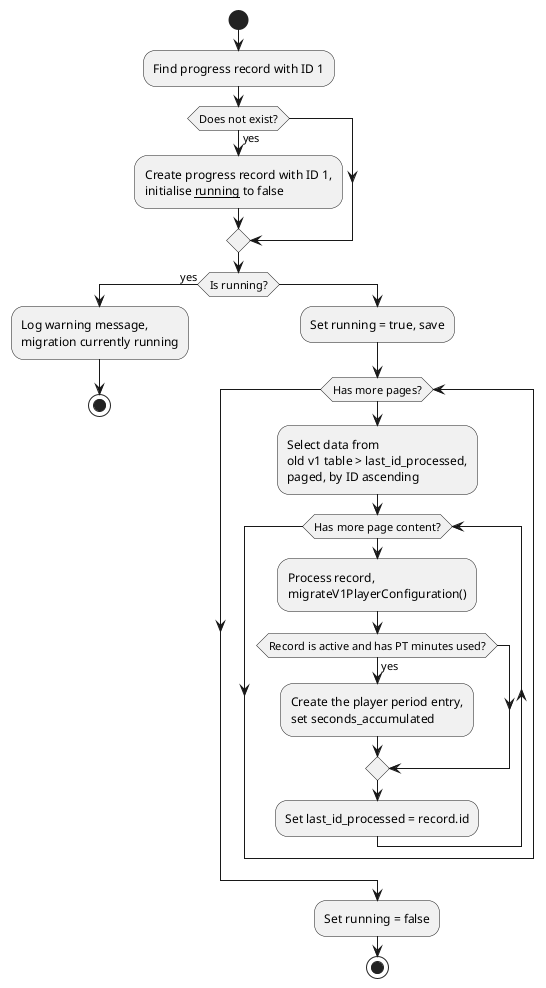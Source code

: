 [plantuml]
----
@startuml
start
:Find progress record with ID 1;
if (Does not exist?) then (yes)
  :Create progress record with ID 1,
  initialise __running__ to false;
endif
if (Is running?) then (yes)
  :Log warning message,
  migration currently running;
  stop
else
  :Set running = true, save;
  while (Has more pages?)
    :Select data from
    old v1 table > last_id_processed,
    paged, by ID ascending;
    while (Has more page content?)
      :Process record,
      migrateV1PlayerConfiguration();
      if (Record is active and has PT minutes used?) then (yes)
        :Create the player period entry,
        set seconds_accumulated;
      endif
      :Set last_id_processed = record.id;
    endwhile
  endwhile
  :Set running = false;
  stop
endif
@enduml
----
[plantuml]
